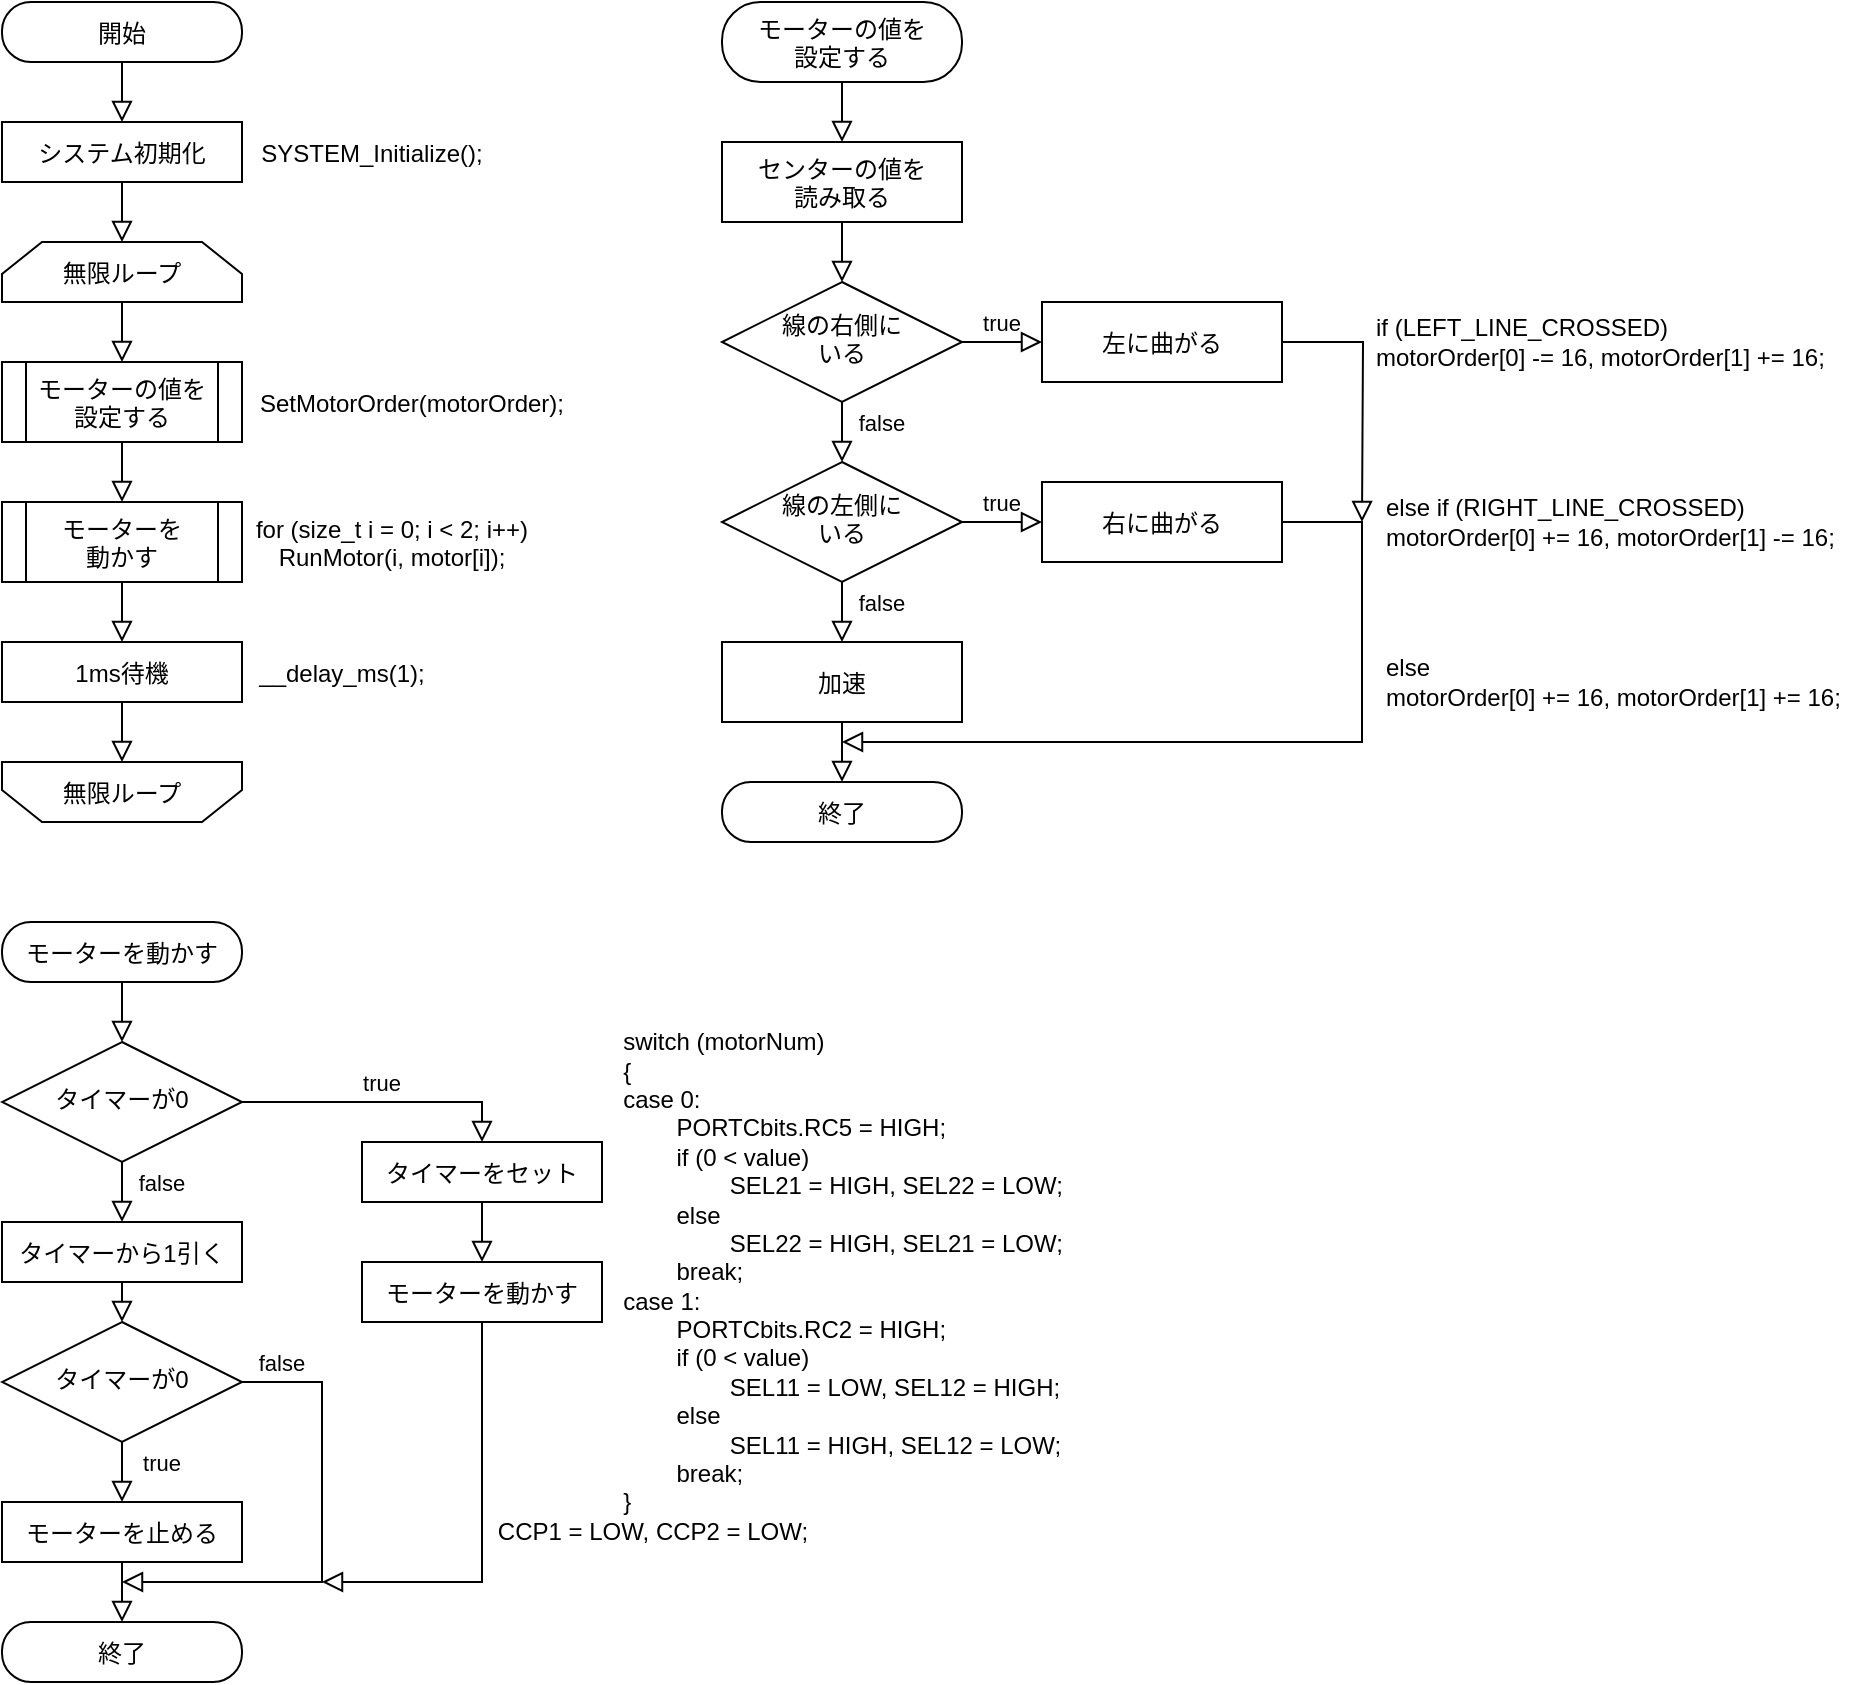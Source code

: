 <mxfile version="19.0.3" type="device"><diagram id="C5RBs43oDa-KdzZeNtuy" name="Page-1"><mxGraphModel dx="1580" dy="1003" grid="1" gridSize="10" guides="1" tooltips="1" connect="1" arrows="1" fold="1" page="1" pageScale="1" pageWidth="1600" pageHeight="900" background="none" math="0" shadow="0"><root><mxCell id="WIyWlLk6GJQsqaUBKTNV-0"/><mxCell id="WIyWlLk6GJQsqaUBKTNV-1" parent="WIyWlLk6GJQsqaUBKTNV-0"/><mxCell id="TIQjTmWhU9tUcqCLKwWK-120" value="" style="group" vertex="1" connectable="0" parent="WIyWlLk6GJQsqaUBKTNV-1"><mxGeometry width="290" height="410" as="geometry"/></mxCell><mxCell id="WIyWlLk6GJQsqaUBKTNV-3" value="開始" style="rounded=1;fontSize=12;glass=0;strokeWidth=1;shadow=0;movable=1;cloneable=1;deletable=1;fontColor=default;spacing=0;arcSize=48;strokeColor=default;" parent="TIQjTmWhU9tUcqCLKwWK-120" vertex="1"><mxGeometry width="120" height="30" as="geometry"/></mxCell><mxCell id="TIQjTmWhU9tUcqCLKwWK-71" value="無限ループ" style="shape=loopLimit;rounded=0;shadow=0;fontColor=default;strokeColor=default;direction=west;spacing=0;" vertex="1" parent="TIQjTmWhU9tUcqCLKwWK-120"><mxGeometry y="380" width="120" height="30" as="geometry"/></mxCell><mxCell id="TIQjTmWhU9tUcqCLKwWK-108" value="" style="group;spacing=0;" vertex="1" connectable="0" parent="TIQjTmWhU9tUcqCLKwWK-120"><mxGeometry y="60" width="250" height="30" as="geometry"/></mxCell><mxCell id="WIyWlLk6GJQsqaUBKTNV-11" value="システム初期化" style="rounded=0;fontSize=12;glass=0;strokeWidth=1;shadow=0;movable=1;cloneable=1;deletable=1;fontColor=default;spacing=0;strokeColor=default;" parent="TIQjTmWhU9tUcqCLKwWK-108" vertex="1"><mxGeometry width="120" height="30" as="geometry"/></mxCell><mxCell id="TIQjTmWhU9tUcqCLKwWK-103" value="SYSTEM_Initialize();" style="text;align=center;verticalAlign=middle;resizable=0;points=[];autosize=1;strokeColor=none;fillColor=none;fontColor=default;spacing=0;" vertex="1" parent="TIQjTmWhU9tUcqCLKwWK-108"><mxGeometry x="120" y="5" width="130" height="20" as="geometry"/></mxCell><mxCell id="WIyWlLk6GJQsqaUBKTNV-2" value="" style="rounded=0;jettySize=auto;orthogonalLoop=1;fontSize=11;endArrow=block;endFill=0;endSize=8;strokeWidth=1;shadow=0;labelBackgroundColor=none;edgeStyle=orthogonalEdgeStyle;movable=1;cloneable=1;deletable=1;fontColor=default;spacing=0;exitX=0.5;exitY=1;exitDx=0;exitDy=0;entryX=0.5;entryY=0;entryDx=0;entryDy=0;strokeColor=default;" parent="TIQjTmWhU9tUcqCLKwWK-120" source="WIyWlLk6GJQsqaUBKTNV-3" target="WIyWlLk6GJQsqaUBKTNV-11" edge="1"><mxGeometry relative="1" as="geometry"/></mxCell><mxCell id="TIQjTmWhU9tUcqCLKwWK-110" value="" style="group;spacing=0;" vertex="1" connectable="0" parent="TIQjTmWhU9tUcqCLKwWK-120"><mxGeometry y="180" width="290" height="40" as="geometry"/></mxCell><mxCell id="TIQjTmWhU9tUcqCLKwWK-65" value="モーターの値を&#10;設定する" style="shape=process;backgroundOutline=1;rounded=0;fontColor=default;strokeColor=default;spacing=0;" vertex="1" parent="TIQjTmWhU9tUcqCLKwWK-110"><mxGeometry width="120" height="40" as="geometry"/></mxCell><mxCell id="TIQjTmWhU9tUcqCLKwWK-105" value="&#9;&#9;SetMotorOrder(motorOrder);" style="text;align=center;verticalAlign=middle;resizable=0;points=[];autosize=1;strokeColor=none;fillColor=none;fontColor=default;spacing=0;" vertex="1" parent="TIQjTmWhU9tUcqCLKwWK-110"><mxGeometry x="120" y="10" width="170" height="20" as="geometry"/></mxCell><mxCell id="TIQjTmWhU9tUcqCLKwWK-111" value="" style="group;spacing=0;" vertex="1" connectable="0" parent="TIQjTmWhU9tUcqCLKwWK-120"><mxGeometry y="250" width="270" height="40" as="geometry"/></mxCell><mxCell id="TIQjTmWhU9tUcqCLKwWK-72" value="モーターを&#10;動かす" style="shape=process;backgroundOutline=1;rounded=0;fontColor=default;strokeColor=default;spacing=0;" vertex="1" parent="TIQjTmWhU9tUcqCLKwWK-111"><mxGeometry width="120" height="40" as="geometry"/></mxCell><mxCell id="TIQjTmWhU9tUcqCLKwWK-106" value="&#9;for (size_t i = 0; i &lt; 2; i++)&#10;&#9;&#9;&#9;RunMotor(i, motor[i]);" style="text;align=center;verticalAlign=middle;resizable=0;points=[];autosize=1;strokeColor=none;fillColor=none;fontColor=default;spacing=0;" vertex="1" parent="TIQjTmWhU9tUcqCLKwWK-111"><mxGeometry x="120" y="5" width="150" height="30" as="geometry"/></mxCell><mxCell id="TIQjTmWhU9tUcqCLKwWK-75" value="" style="rounded=0;jettySize=auto;orthogonalLoop=1;fontSize=11;endArrow=block;endFill=0;endSize=8;strokeWidth=1;shadow=0;labelBackgroundColor=none;edgeStyle=orthogonalEdgeStyle;movable=1;cloneable=1;deletable=1;fontColor=default;spacing=0;exitX=0.5;exitY=1;exitDx=0;exitDy=0;strokeColor=default;entryX=0.5;entryY=0;entryDx=0;entryDy=0;" edge="1" parent="TIQjTmWhU9tUcqCLKwWK-120" source="TIQjTmWhU9tUcqCLKwWK-65" target="TIQjTmWhU9tUcqCLKwWK-72"><mxGeometry relative="1" as="geometry"><mxPoint x="90" y="220" as="sourcePoint"/><mxPoint x="90" y="250" as="targetPoint"/></mxGeometry></mxCell><mxCell id="TIQjTmWhU9tUcqCLKwWK-112" value="" style="rounded=0;jettySize=auto;orthogonalLoop=1;fontSize=11;endArrow=block;endFill=0;endSize=8;strokeWidth=1;shadow=0;labelBackgroundColor=none;edgeStyle=orthogonalEdgeStyle;movable=1;cloneable=1;deletable=1;fontColor=default;spacing=0;exitX=0.5;exitY=1;exitDx=0;exitDy=0;strokeColor=default;entryX=0.5;entryY=1;entryDx=0;entryDy=0;" edge="1" parent="TIQjTmWhU9tUcqCLKwWK-120" source="TIQjTmWhU9tUcqCLKwWK-102" target="TIQjTmWhU9tUcqCLKwWK-71"><mxGeometry relative="1" as="geometry"><mxPoint x="70" y="300" as="sourcePoint"/><mxPoint x="70" y="420" as="targetPoint"/></mxGeometry></mxCell><mxCell id="TIQjTmWhU9tUcqCLKwWK-113" value="" style="group;spacing=0;" vertex="1" connectable="0" parent="TIQjTmWhU9tUcqCLKwWK-120"><mxGeometry y="320" width="220" height="30" as="geometry"/></mxCell><mxCell id="TIQjTmWhU9tUcqCLKwWK-102" value="1ms待機" style="rounded=0;fontSize=12;glass=0;strokeWidth=1;shadow=0;movable=1;cloneable=1;deletable=1;fontColor=default;spacing=0;strokeColor=default;" vertex="1" parent="TIQjTmWhU9tUcqCLKwWK-113"><mxGeometry width="120" height="30" as="geometry"/></mxCell><mxCell id="TIQjTmWhU9tUcqCLKwWK-107" value="&#9;&#9;__delay_ms(1);" style="text;align=center;verticalAlign=middle;resizable=0;points=[];autosize=1;strokeColor=none;fillColor=none;fontColor=default;spacing=0;" vertex="1" parent="TIQjTmWhU9tUcqCLKwWK-113"><mxGeometry x="120" y="5" width="100" height="20" as="geometry"/></mxCell><mxCell id="TIQjTmWhU9tUcqCLKwWK-78" value="" style="rounded=0;jettySize=auto;orthogonalLoop=1;fontSize=11;endArrow=block;endFill=0;endSize=8;strokeWidth=1;shadow=0;labelBackgroundColor=none;edgeStyle=orthogonalEdgeStyle;movable=1;cloneable=1;deletable=1;fontColor=default;spacing=0;exitX=0.5;exitY=1;exitDx=0;exitDy=0;strokeColor=default;entryX=0.5;entryY=0;entryDx=0;entryDy=0;" edge="1" parent="TIQjTmWhU9tUcqCLKwWK-120" source="TIQjTmWhU9tUcqCLKwWK-72" target="TIQjTmWhU9tUcqCLKwWK-102"><mxGeometry relative="1" as="geometry"><mxPoint x="60" y="300.0" as="sourcePoint"/><mxPoint x="60" y="330" as="targetPoint"/></mxGeometry></mxCell><mxCell id="TIQjTmWhU9tUcqCLKwWK-69" value="無限ループ" style="shape=loopLimit;rounded=0;shadow=0;fontColor=default;strokeColor=default;spacing=0;" vertex="1" parent="TIQjTmWhU9tUcqCLKwWK-120"><mxGeometry y="120" width="120" height="30" as="geometry"/></mxCell><mxCell id="TIQjTmWhU9tUcqCLKwWK-66" value="" style="rounded=0;jettySize=auto;orthogonalLoop=1;fontSize=11;endArrow=block;endFill=0;endSize=8;strokeWidth=1;shadow=0;labelBackgroundColor=none;edgeStyle=orthogonalEdgeStyle;movable=1;cloneable=1;deletable=1;fontColor=default;spacing=0;exitX=0.5;exitY=1;exitDx=0;exitDy=0;strokeColor=default;entryX=0.5;entryY=0;entryDx=0;entryDy=0;" edge="1" parent="TIQjTmWhU9tUcqCLKwWK-120" source="WIyWlLk6GJQsqaUBKTNV-11" target="TIQjTmWhU9tUcqCLKwWK-69"><mxGeometry relative="1" as="geometry"><mxPoint x="70" y="40" as="sourcePoint"/><mxPoint x="70.018" y="90" as="targetPoint"/></mxGeometry></mxCell><mxCell id="TIQjTmWhU9tUcqCLKwWK-73" value="" style="rounded=0;jettySize=auto;orthogonalLoop=1;fontSize=11;endArrow=block;endFill=0;endSize=8;strokeWidth=1;shadow=0;labelBackgroundColor=none;edgeStyle=orthogonalEdgeStyle;movable=1;cloneable=1;deletable=1;fontColor=default;spacing=0;exitX=0.5;exitY=1;exitDx=0;exitDy=0;strokeColor=default;entryX=0.5;entryY=0;entryDx=0;entryDy=0;" edge="1" parent="TIQjTmWhU9tUcqCLKwWK-120" target="TIQjTmWhU9tUcqCLKwWK-65" source="TIQjTmWhU9tUcqCLKwWK-69"><mxGeometry relative="1" as="geometry"><mxPoint x="60" y="150" as="sourcePoint"/><mxPoint x="60" y="180" as="targetPoint"/></mxGeometry></mxCell><mxCell id="TIQjTmWhU9tUcqCLKwWK-121" value="" style="group" vertex="1" connectable="0" parent="WIyWlLk6GJQsqaUBKTNV-1"><mxGeometry x="360" width="570" height="420" as="geometry"/></mxCell><mxCell id="WIyWlLk6GJQsqaUBKTNV-6" value="線の右側に&#10;いる" style="rhombus;shadow=0;fontFamily=Helvetica;fontSize=12;align=center;strokeWidth=1;spacing=0;spacingTop=-4;rounded=0;movable=1;cloneable=1;deletable=1;fontColor=default;strokeColor=default;" parent="TIQjTmWhU9tUcqCLKwWK-121" vertex="1"><mxGeometry y="140" width="120" height="60" as="geometry"/></mxCell><mxCell id="WIyWlLk6GJQsqaUBKTNV-7" value="左に曲がる" style="rounded=0;fontSize=12;glass=0;strokeWidth=1;shadow=0;movable=1;cloneable=1;deletable=1;fontColor=default;spacing=0;strokeColor=default;" parent="TIQjTmWhU9tUcqCLKwWK-121" vertex="1"><mxGeometry x="160" y="150" width="120" height="40" as="geometry"/></mxCell><mxCell id="WIyWlLk6GJQsqaUBKTNV-5" value="true" style="edgeStyle=orthogonalEdgeStyle;rounded=0;jettySize=auto;orthogonalLoop=1;fontSize=11;endArrow=block;endFill=0;endSize=8;strokeWidth=1;shadow=0;labelBackgroundColor=none;movable=1;cloneable=1;deletable=1;fontColor=default;spacing=0;exitX=1;exitY=0.5;exitDx=0;exitDy=0;entryX=0;entryY=0.5;entryDx=0;entryDy=0;strokeColor=default;" parent="TIQjTmWhU9tUcqCLKwWK-121" source="WIyWlLk6GJQsqaUBKTNV-6" target="WIyWlLk6GJQsqaUBKTNV-7" edge="1"><mxGeometry y="10" relative="1" as="geometry"><mxPoint as="offset"/><mxPoint x="320" y="200" as="targetPoint"/></mxGeometry></mxCell><mxCell id="WIyWlLk6GJQsqaUBKTNV-10" value="線の左側に&#10;いる" style="rhombus;shadow=0;fontFamily=Helvetica;fontSize=12;align=center;strokeWidth=1;spacing=0;spacingTop=-4;rounded=0;movable=1;cloneable=1;deletable=1;fontColor=default;strokeColor=default;" parent="TIQjTmWhU9tUcqCLKwWK-121" vertex="1"><mxGeometry y="230" width="120" height="60" as="geometry"/></mxCell><mxCell id="WIyWlLk6GJQsqaUBKTNV-4" value="false" style="rounded=0;jettySize=auto;orthogonalLoop=1;fontSize=11;endArrow=block;endFill=0;endSize=8;strokeWidth=1;shadow=0;labelBackgroundColor=none;edgeStyle=orthogonalEdgeStyle;movable=1;cloneable=1;deletable=1;fontColor=default;spacing=0;exitX=0.5;exitY=1;exitDx=0;exitDy=0;strokeColor=default;" parent="TIQjTmWhU9tUcqCLKwWK-121" source="WIyWlLk6GJQsqaUBKTNV-6" target="WIyWlLk6GJQsqaUBKTNV-10" edge="1"><mxGeometry x="0.2" y="20" relative="1" as="geometry"><mxPoint as="offset"/></mxGeometry></mxCell><mxCell id="WIyWlLk6GJQsqaUBKTNV-12" value="右に曲がる" style="rounded=0;fontSize=12;glass=0;strokeWidth=1;shadow=0;movable=1;cloneable=1;deletable=1;fontColor=default;spacing=0;strokeColor=default;" parent="TIQjTmWhU9tUcqCLKwWK-121" vertex="1"><mxGeometry x="160" y="240" width="120" height="40" as="geometry"/></mxCell><mxCell id="WIyWlLk6GJQsqaUBKTNV-9" value="true" style="edgeStyle=orthogonalEdgeStyle;rounded=0;jettySize=auto;orthogonalLoop=1;fontSize=11;endArrow=block;endFill=0;endSize=8;strokeWidth=1;shadow=0;labelBackgroundColor=none;movable=1;cloneable=1;deletable=1;fontColor=default;spacing=0;exitX=1;exitY=0.5;exitDx=0;exitDy=0;entryX=0;entryY=0.5;entryDx=0;entryDy=0;strokeColor=default;" parent="TIQjTmWhU9tUcqCLKwWK-121" source="WIyWlLk6GJQsqaUBKTNV-10" target="WIyWlLk6GJQsqaUBKTNV-12" edge="1"><mxGeometry y="10" relative="1" as="geometry"><mxPoint as="offset"/></mxGeometry></mxCell><mxCell id="34" value="加速" style="rounded=0;fontSize=12;glass=0;strokeWidth=1;shadow=0;movable=1;cloneable=1;deletable=1;fontColor=default;spacing=0;strokeColor=default;" parent="TIQjTmWhU9tUcqCLKwWK-121" vertex="1"><mxGeometry y="320" width="120" height="40" as="geometry"/></mxCell><mxCell id="WIyWlLk6GJQsqaUBKTNV-8" value="false" style="rounded=0;jettySize=auto;orthogonalLoop=1;fontSize=11;endArrow=block;endFill=0;endSize=8;strokeWidth=1;shadow=0;labelBackgroundColor=none;edgeStyle=orthogonalEdgeStyle;movable=1;cloneable=1;deletable=1;fontColor=default;spacing=0;entryX=0.5;entryY=0;entryDx=0;entryDy=0;exitX=0.5;exitY=1;exitDx=0;exitDy=0;strokeColor=default;" parent="TIQjTmWhU9tUcqCLKwWK-121" source="WIyWlLk6GJQsqaUBKTNV-10" target="34" edge="1"><mxGeometry x="-0.333" y="20" relative="1" as="geometry"><mxPoint as="offset"/></mxGeometry></mxCell><mxCell id="44" value="" style="rounded=0;jettySize=auto;orthogonalLoop=1;fontSize=11;endArrow=block;endFill=0;endSize=8;strokeWidth=1;shadow=0;labelBackgroundColor=none;edgeStyle=orthogonalEdgeStyle;movable=1;cloneable=1;deletable=1;fontColor=default;spacing=0;entryX=0.5;entryY=0;entryDx=0;entryDy=0;exitX=0.5;exitY=1;exitDx=0;exitDy=0;strokeColor=default;" parent="TIQjTmWhU9tUcqCLKwWK-121" source="TIQjTmWhU9tUcqCLKwWK-82" target="WIyWlLk6GJQsqaUBKTNV-6" edge="1"><mxGeometry relative="1" as="geometry"><mxPoint x="407.0" y="190" as="sourcePoint"/></mxGeometry></mxCell><mxCell id="47" value="" style="edgeStyle=orthogonalEdgeStyle;rounded=0;jettySize=auto;orthogonalLoop=1;fontSize=11;endArrow=block;endFill=0;endSize=8;strokeWidth=1;shadow=0;labelBackgroundColor=none;movable=1;cloneable=1;deletable=1;fontColor=default;spacing=0;exitX=1;exitY=0.5;exitDx=0;exitDy=0;strokeColor=default;" parent="TIQjTmWhU9tUcqCLKwWK-121" source="WIyWlLk6GJQsqaUBKTNV-7" edge="1"><mxGeometry y="10" relative="1" as="geometry"><mxPoint as="offset"/><mxPoint x="320" y="260" as="targetPoint"/></mxGeometry></mxCell><mxCell id="51" value="" style="edgeStyle=orthogonalEdgeStyle;rounded=0;jettySize=auto;orthogonalLoop=1;fontSize=11;endArrow=block;endFill=0;endSize=8;strokeWidth=1;shadow=0;labelBackgroundColor=none;movable=1;cloneable=1;deletable=1;fontColor=default;spacing=0;exitX=1;exitY=0.5;exitDx=0;exitDy=0;strokeColor=default;" parent="TIQjTmWhU9tUcqCLKwWK-121" source="WIyWlLk6GJQsqaUBKTNV-12" edge="1"><mxGeometry y="10" relative="1" as="geometry"><mxPoint as="offset"/><mxPoint x="310" y="290" as="sourcePoint"/><mxPoint x="60" y="370" as="targetPoint"/><Array as="points"><mxPoint x="320" y="260"/><mxPoint x="320" y="370"/></Array></mxGeometry></mxCell><mxCell id="TIQjTmWhU9tUcqCLKwWK-81" value="モーターの値を&#10;設定する" style="rounded=1;fontSize=12;glass=0;strokeWidth=1;shadow=0;movable=1;cloneable=1;deletable=1;fontColor=default;spacing=0;arcSize=48;strokeColor=default;" vertex="1" parent="TIQjTmWhU9tUcqCLKwWK-121"><mxGeometry width="120" height="40" as="geometry"/></mxCell><mxCell id="TIQjTmWhU9tUcqCLKwWK-82" value="センターの値を&#10;読み取る" style="rounded=0;fontSize=12;glass=0;strokeWidth=1;shadow=0;movable=1;cloneable=1;deletable=1;fontColor=default;spacing=0;strokeColor=default;" vertex="1" parent="TIQjTmWhU9tUcqCLKwWK-121"><mxGeometry y="70" width="120" height="40" as="geometry"/></mxCell><mxCell id="TIQjTmWhU9tUcqCLKwWK-80" value="" style="rounded=0;jettySize=auto;orthogonalLoop=1;fontSize=11;endArrow=block;endFill=0;endSize=8;strokeWidth=1;shadow=0;labelBackgroundColor=none;edgeStyle=orthogonalEdgeStyle;movable=1;cloneable=1;deletable=1;fontColor=default;spacing=0;exitX=0.5;exitY=1;exitDx=0;exitDy=0;entryX=0.5;entryY=0;entryDx=0;entryDy=0;strokeColor=default;" edge="1" source="TIQjTmWhU9tUcqCLKwWK-81" target="TIQjTmWhU9tUcqCLKwWK-82" parent="TIQjTmWhU9tUcqCLKwWK-121"><mxGeometry relative="1" as="geometry"/></mxCell><mxCell id="TIQjTmWhU9tUcqCLKwWK-115" value="&lt;div&gt;&lt;span style=&quot;&quot;&gt;&#9;&lt;/span&gt;if (LEFT_LINE_CROSSED)&lt;/div&gt;&lt;div&gt;&lt;span style=&quot;&quot;&gt;&#9;&#9;&lt;/span&gt;motorOrder[0] -= 16, motorOrder[1] += 16;&lt;/div&gt;" style="text;html=1;align=left;verticalAlign=middle;resizable=0;points=[];autosize=1;strokeColor=none;fillColor=none;fontColor=default;" vertex="1" parent="TIQjTmWhU9tUcqCLKwWK-121"><mxGeometry x="325" y="155" width="240" height="30" as="geometry"/></mxCell><mxCell id="TIQjTmWhU9tUcqCLKwWK-116" value="&lt;div&gt;else if (RIGHT_LINE_CROSSED)&lt;/div&gt;&lt;div&gt;motorOrder[0] += 16, motorOrder[1] -= 16;&lt;/div&gt;" style="text;html=1;align=left;verticalAlign=middle;resizable=0;points=[];autosize=1;strokeColor=none;fillColor=none;fontColor=default;" vertex="1" parent="TIQjTmWhU9tUcqCLKwWK-121"><mxGeometry x="330" y="245" width="240" height="30" as="geometry"/></mxCell><mxCell id="TIQjTmWhU9tUcqCLKwWK-117" value="&lt;div&gt;else&lt;/div&gt;&lt;div&gt;motorOrder[0] += 16, motorOrder[1] += 16;&lt;/div&gt;" style="text;html=1;align=left;verticalAlign=middle;resizable=0;points=[];autosize=1;strokeColor=none;fillColor=none;fontColor=default;" vertex="1" parent="TIQjTmWhU9tUcqCLKwWK-121"><mxGeometry x="330" y="325" width="240" height="30" as="geometry"/></mxCell><mxCell id="TIQjTmWhU9tUcqCLKwWK-118" value="終了" style="rounded=1;fontSize=12;glass=0;strokeWidth=1;shadow=0;movable=1;cloneable=1;deletable=1;fontColor=default;spacing=0;arcSize=48;strokeColor=default;" vertex="1" parent="TIQjTmWhU9tUcqCLKwWK-121"><mxGeometry y="390" width="120" height="30" as="geometry"/></mxCell><mxCell id="33" value="" style="rounded=0;jettySize=auto;orthogonalLoop=1;fontSize=11;endArrow=block;endFill=0;endSize=8;strokeWidth=1;shadow=0;labelBackgroundColor=none;edgeStyle=orthogonalEdgeStyle;movable=1;cloneable=1;deletable=1;fontColor=default;spacing=0;exitX=0.5;exitY=1;exitDx=0;exitDy=0;strokeColor=default;" parent="TIQjTmWhU9tUcqCLKwWK-121" source="34" target="TIQjTmWhU9tUcqCLKwWK-118" edge="1"><mxGeometry relative="1" as="geometry"><mxPoint x="103" y="530" as="targetPoint"/></mxGeometry></mxCell><mxCell id="TIQjTmWhU9tUcqCLKwWK-144" value="" style="group" vertex="1" connectable="0" parent="WIyWlLk6GJQsqaUBKTNV-1"><mxGeometry y="460" width="540" height="380" as="geometry"/></mxCell><mxCell id="TIQjTmWhU9tUcqCLKwWK-92" value="モーターを動かす" style="rounded=1;fontSize=12;glass=0;strokeWidth=1;shadow=0;movable=1;cloneable=1;deletable=1;fontColor=default;spacing=0;arcSize=48;strokeColor=default;" vertex="1" parent="TIQjTmWhU9tUcqCLKwWK-144"><mxGeometry width="120" height="30" as="geometry"/></mxCell><mxCell id="TIQjTmWhU9tUcqCLKwWK-93" value="モーターを止める" style="rounded=0;fontSize=12;glass=0;strokeWidth=1;shadow=0;movable=1;cloneable=1;deletable=1;fontColor=default;spacing=0;strokeColor=default;" vertex="1" parent="TIQjTmWhU9tUcqCLKwWK-144"><mxGeometry y="290" width="120" height="30" as="geometry"/></mxCell><mxCell id="TIQjTmWhU9tUcqCLKwWK-95" value="" style="rounded=0;jettySize=auto;orthogonalLoop=1;fontSize=11;endArrow=block;endFill=0;endSize=8;strokeWidth=1;shadow=0;labelBackgroundColor=none;edgeStyle=orthogonalEdgeStyle;movable=1;cloneable=1;deletable=1;fontColor=default;spacing=0;exitX=0.5;exitY=1;exitDx=0;exitDy=0;strokeColor=default;entryX=0.5;entryY=0;entryDx=0;entryDy=0;" edge="1" source="TIQjTmWhU9tUcqCLKwWK-93" target="TIQjTmWhU9tUcqCLKwWK-137" parent="TIQjTmWhU9tUcqCLKwWK-144"><mxGeometry relative="1" as="geometry"><mxPoint x="70" y="40" as="sourcePoint"/><mxPoint x="230" y="80" as="targetPoint"/></mxGeometry></mxCell><mxCell id="TIQjTmWhU9tUcqCLKwWK-122" value="タイマーが0" style="rhombus;shadow=0;fontFamily=Helvetica;fontSize=12;align=center;strokeWidth=1;spacing=0;spacingTop=-4;rounded=0;movable=1;cloneable=1;deletable=1;fontColor=default;strokeColor=default;" vertex="1" parent="TIQjTmWhU9tUcqCLKwWK-144"><mxGeometry y="60" width="120" height="60" as="geometry"/></mxCell><mxCell id="TIQjTmWhU9tUcqCLKwWK-91" value="" style="rounded=0;jettySize=auto;orthogonalLoop=1;fontSize=11;endArrow=block;endFill=0;endSize=8;strokeWidth=1;shadow=0;labelBackgroundColor=none;edgeStyle=orthogonalEdgeStyle;movable=1;cloneable=1;deletable=1;fontColor=default;spacing=0;exitX=0.5;exitY=1;exitDx=0;exitDy=0;entryX=0.5;entryY=0;entryDx=0;entryDy=0;strokeColor=default;" edge="1" source="TIQjTmWhU9tUcqCLKwWK-92" target="TIQjTmWhU9tUcqCLKwWK-122" parent="TIQjTmWhU9tUcqCLKwWK-144"><mxGeometry relative="1" as="geometry"/></mxCell><mxCell id="TIQjTmWhU9tUcqCLKwWK-123" value="タイマーをセット" style="rounded=0;fontSize=12;glass=0;strokeWidth=1;shadow=0;movable=1;cloneable=1;deletable=1;fontColor=default;spacing=0;strokeColor=default;" vertex="1" parent="TIQjTmWhU9tUcqCLKwWK-144"><mxGeometry x="180" y="110" width="120" height="30" as="geometry"/></mxCell><mxCell id="TIQjTmWhU9tUcqCLKwWK-124" value="true" style="edgeStyle=orthogonalEdgeStyle;rounded=0;jettySize=auto;orthogonalLoop=1;fontSize=11;endArrow=block;endFill=0;endSize=8;strokeWidth=1;shadow=0;labelBackgroundColor=none;movable=1;cloneable=1;deletable=1;fontColor=default;spacing=0;exitX=1;exitY=0.5;exitDx=0;exitDy=0;strokeColor=default;entryX=0.5;entryY=0;entryDx=0;entryDy=0;" edge="1" source="TIQjTmWhU9tUcqCLKwWK-122" target="TIQjTmWhU9tUcqCLKwWK-123" parent="TIQjTmWhU9tUcqCLKwWK-144"><mxGeometry y="10" relative="1" as="geometry"><mxPoint as="offset"/><mxPoint x="220" y="70" as="targetPoint"/></mxGeometry></mxCell><mxCell id="TIQjTmWhU9tUcqCLKwWK-125" value="タイマーが0" style="rhombus;shadow=0;fontFamily=Helvetica;fontSize=12;align=center;strokeWidth=1;spacing=0;spacingTop=-4;rounded=0;movable=1;cloneable=1;deletable=1;fontColor=default;strokeColor=default;" vertex="1" parent="TIQjTmWhU9tUcqCLKwWK-144"><mxGeometry y="200" width="120" height="60" as="geometry"/></mxCell><mxCell id="TIQjTmWhU9tUcqCLKwWK-126" value="false" style="rounded=0;jettySize=auto;orthogonalLoop=1;fontSize=11;endArrow=block;endFill=0;endSize=8;strokeWidth=1;shadow=0;labelBackgroundColor=none;edgeStyle=orthogonalEdgeStyle;movable=1;cloneable=1;deletable=1;fontColor=default;spacing=0;exitX=0.5;exitY=1;exitDx=0;exitDy=0;strokeColor=default;entryX=0.5;entryY=0;entryDx=0;entryDy=0;" edge="1" source="TIQjTmWhU9tUcqCLKwWK-122" target="TIQjTmWhU9tUcqCLKwWK-129" parent="TIQjTmWhU9tUcqCLKwWK-144"><mxGeometry x="-0.333" y="20" relative="1" as="geometry"><mxPoint as="offset"/></mxGeometry></mxCell><mxCell id="TIQjTmWhU9tUcqCLKwWK-127" value="モーターを動かす" style="rounded=0;fontSize=12;glass=0;strokeWidth=1;shadow=0;movable=1;cloneable=1;deletable=1;fontColor=default;spacing=0;strokeColor=default;" vertex="1" parent="TIQjTmWhU9tUcqCLKwWK-144"><mxGeometry x="180" y="170" width="120" height="30" as="geometry"/></mxCell><mxCell id="TIQjTmWhU9tUcqCLKwWK-128" value="false" style="edgeStyle=orthogonalEdgeStyle;rounded=0;jettySize=auto;orthogonalLoop=1;fontSize=11;endArrow=block;endFill=0;endSize=8;strokeWidth=1;shadow=0;labelBackgroundColor=none;movable=1;cloneable=1;deletable=1;fontColor=default;spacing=0;exitX=1;exitY=0.5;exitDx=0;exitDy=0;strokeColor=default;" edge="1" source="TIQjTmWhU9tUcqCLKwWK-125" parent="TIQjTmWhU9tUcqCLKwWK-144"><mxGeometry x="-0.833" y="10" relative="1" as="geometry"><mxPoint as="offset"/><mxPoint x="60" y="330" as="targetPoint"/><Array as="points"><mxPoint x="160" y="230"/><mxPoint x="160" y="330"/></Array></mxGeometry></mxCell><mxCell id="TIQjTmWhU9tUcqCLKwWK-129" value="タイマーから1引く" style="rounded=0;fontSize=12;glass=0;strokeWidth=1;shadow=0;movable=1;cloneable=1;deletable=1;fontColor=default;spacing=0;strokeColor=default;" vertex="1" parent="TIQjTmWhU9tUcqCLKwWK-144"><mxGeometry y="150" width="120" height="30" as="geometry"/></mxCell><mxCell id="TIQjTmWhU9tUcqCLKwWK-130" value="true" style="rounded=0;jettySize=auto;orthogonalLoop=1;fontSize=11;endArrow=block;endFill=0;endSize=8;strokeWidth=1;shadow=0;labelBackgroundColor=none;edgeStyle=orthogonalEdgeStyle;movable=1;cloneable=1;deletable=1;fontColor=default;spacing=0;exitX=0.5;exitY=1;exitDx=0;exitDy=0;strokeColor=default;entryX=0.5;entryY=0;entryDx=0;entryDy=0;" edge="1" source="TIQjTmWhU9tUcqCLKwWK-125" target="TIQjTmWhU9tUcqCLKwWK-93" parent="TIQjTmWhU9tUcqCLKwWK-144"><mxGeometry x="-0.333" y="20" relative="1" as="geometry"><mxPoint as="offset"/><mxPoint x="210" y="420" as="targetPoint"/></mxGeometry></mxCell><mxCell id="TIQjTmWhU9tUcqCLKwWK-132" value="" style="edgeStyle=orthogonalEdgeStyle;rounded=0;jettySize=auto;orthogonalLoop=1;fontSize=11;endArrow=block;endFill=0;endSize=8;strokeWidth=1;shadow=0;labelBackgroundColor=none;movable=1;cloneable=1;deletable=1;fontColor=default;spacing=0;exitX=0.5;exitY=1;exitDx=0;exitDy=0;strokeColor=default;entryX=0.5;entryY=0;entryDx=0;entryDy=0;" edge="1" source="TIQjTmWhU9tUcqCLKwWK-123" parent="TIQjTmWhU9tUcqCLKwWK-144" target="TIQjTmWhU9tUcqCLKwWK-127"><mxGeometry relative="1" as="geometry"><mxPoint x="350" y="180" as="targetPoint"/></mxGeometry></mxCell><mxCell id="TIQjTmWhU9tUcqCLKwWK-133" value="" style="edgeStyle=orthogonalEdgeStyle;rounded=0;jettySize=auto;orthogonalLoop=1;fontSize=11;endArrow=block;endFill=0;endSize=8;strokeWidth=1;shadow=0;labelBackgroundColor=none;movable=1;cloneable=1;deletable=1;fontColor=default;spacing=0;strokeColor=default;exitX=0.5;exitY=1;exitDx=0;exitDy=0;" edge="1" source="TIQjTmWhU9tUcqCLKwWK-127" parent="TIQjTmWhU9tUcqCLKwWK-144"><mxGeometry relative="1" as="geometry"><mxPoint x="220" y="190" as="sourcePoint"/><mxPoint x="160" y="330" as="targetPoint"/><Array as="points"><mxPoint x="240" y="330"/></Array></mxGeometry></mxCell><mxCell id="TIQjTmWhU9tUcqCLKwWK-137" value="終了" style="rounded=1;fontSize=12;glass=0;strokeWidth=1;shadow=0;movable=1;cloneable=1;deletable=1;fontColor=default;spacing=0;arcSize=48;strokeColor=default;" vertex="1" parent="TIQjTmWhU9tUcqCLKwWK-144"><mxGeometry y="350" width="120" height="30" as="geometry"/></mxCell><mxCell id="TIQjTmWhU9tUcqCLKwWK-138" value="" style="rounded=0;jettySize=auto;orthogonalLoop=1;fontSize=11;endArrow=block;endFill=0;endSize=8;strokeWidth=1;shadow=0;labelBackgroundColor=none;edgeStyle=orthogonalEdgeStyle;movable=1;cloneable=1;deletable=1;fontColor=default;spacing=0;exitX=0.5;exitY=1;exitDx=0;exitDy=0;strokeColor=default;entryX=0.5;entryY=0;entryDx=0;entryDy=0;" edge="1" source="TIQjTmWhU9tUcqCLKwWK-129" target="TIQjTmWhU9tUcqCLKwWK-125" parent="TIQjTmWhU9tUcqCLKwWK-144"><mxGeometry relative="1" as="geometry"><mxPoint x="120" y="350" as="targetPoint"/></mxGeometry></mxCell><mxCell id="TIQjTmWhU9tUcqCLKwWK-142" value="&lt;div&gt;&lt;span style=&quot;background-color: initial;&quot;&gt;CCP1 = LOW, CCP2 = LOW;&lt;/span&gt;&lt;/div&gt;" style="text;html=1;align=center;verticalAlign=middle;resizable=0;points=[];autosize=1;strokeColor=none;fillColor=none;fontColor=default;" vertex="1" parent="TIQjTmWhU9tUcqCLKwWK-144"><mxGeometry x="240" y="295" width="170" height="20" as="geometry"/></mxCell><mxCell id="TIQjTmWhU9tUcqCLKwWK-143" value="&lt;div style=&quot;text-align: left;&quot;&gt;&lt;span style=&quot;&quot;&gt;&#9;&#9;&lt;/span&gt;switch (motorNum)&lt;/div&gt;&lt;div style=&quot;text-align: left;&quot;&gt;&lt;span style=&quot;&quot;&gt;&#9;&#9;&lt;/span&gt;{&lt;/div&gt;&lt;div style=&quot;text-align: left;&quot;&gt;&lt;span style=&quot;&quot;&gt;&#9;&#9;&lt;/span&gt;case 0:&lt;/div&gt;&lt;div style=&quot;text-align: left;&quot;&gt;&lt;span style=&quot;white-space: pre;&quot;&gt;&#9;&lt;/span&gt;&lt;span style=&quot;background-color: initial;&quot;&gt;PORTCbits.RC5 = HIGH;&lt;/span&gt;&lt;/div&gt;&lt;div style=&quot;text-align: left;&quot;&gt;&lt;span style=&quot;&quot;&gt;&#9;&#9;&#9;&lt;/span&gt;&lt;span style=&quot;white-space: pre;&quot;&gt;&#9;&lt;/span&gt;if (0 &amp;lt; value)&lt;/div&gt;&lt;div style=&quot;text-align: left;&quot;&gt;&lt;span style=&quot;&quot;&gt;&#9;&#9;&#9;&#9;&lt;/span&gt;&lt;span style=&quot;white-space: pre;&quot;&gt;&#9;&lt;/span&gt;&lt;span style=&quot;white-space: pre;&quot;&gt;&#9;&lt;/span&gt;SEL21 = HIGH, SEL22 = LOW;&lt;/div&gt;&lt;div style=&quot;text-align: left;&quot;&gt;&lt;span style=&quot;&quot;&gt;&#9;&#9;&#9;&lt;/span&gt;&lt;span style=&quot;white-space: pre;&quot;&gt;&#9;&lt;/span&gt;else&lt;/div&gt;&lt;div style=&quot;text-align: left;&quot;&gt;&lt;span style=&quot;&quot;&gt;&#9;&#9;&#9;&#9;&lt;/span&gt;&lt;span style=&quot;white-space: pre;&quot;&gt;&#9;&lt;/span&gt;&lt;span style=&quot;white-space: pre;&quot;&gt;&#9;&lt;/span&gt;SEL22 = HIGH, SEL21 = LOW;&lt;/div&gt;&lt;div style=&quot;text-align: left;&quot;&gt;&lt;span style=&quot;&quot;&gt;&#9;&#9;&#9;&lt;/span&gt;&lt;span style=&quot;white-space: pre;&quot;&gt;&#9;&lt;/span&gt;break;&lt;/div&gt;&lt;div style=&quot;text-align: left;&quot;&gt;&lt;span style=&quot;&quot;&gt;&#9;&#9;&lt;/span&gt;case 1:&lt;/div&gt;&lt;div style=&quot;text-align: left;&quot;&gt;&lt;span style=&quot;&quot;&gt;&#9;&#9;&#9;&lt;/span&gt;&lt;span style=&quot;white-space: pre;&quot;&gt;&#9;&lt;/span&gt;PORTCbits.RC2 = HIGH;&lt;/div&gt;&lt;div style=&quot;text-align: left;&quot;&gt;&lt;span style=&quot;&quot;&gt;&#9;&#9;&#9;&lt;/span&gt;&lt;span style=&quot;white-space: pre;&quot;&gt;&#9;&lt;/span&gt;if (0 &amp;lt; value)&lt;/div&gt;&lt;div style=&quot;text-align: left;&quot;&gt;&lt;span style=&quot;&quot;&gt;&#9;&#9;&#9;&#9;&lt;/span&gt;&lt;span style=&quot;white-space: pre;&quot;&gt;&#9;&lt;/span&gt;&lt;span style=&quot;white-space: pre;&quot;&gt;&#9;&lt;/span&gt;SEL11 = LOW, SEL12 = HIGH;&lt;/div&gt;&lt;div style=&quot;text-align: left;&quot;&gt;&lt;span style=&quot;&quot;&gt;&#9;&#9;&#9;&lt;/span&gt;&lt;span style=&quot;white-space: pre;&quot;&gt;&#9;&lt;/span&gt;else&lt;/div&gt;&lt;div style=&quot;text-align: left;&quot;&gt;&lt;span style=&quot;&quot;&gt;&#9;&#9;&#9;&#9;&lt;/span&gt;&lt;span style=&quot;white-space: pre;&quot;&gt;&#9;&lt;/span&gt;&lt;span style=&quot;white-space: pre;&quot;&gt;&#9;&lt;/span&gt;SEL11 = HIGH, SEL12 = LOW;&lt;/div&gt;&lt;div style=&quot;text-align: left;&quot;&gt;&lt;span style=&quot;&quot;&gt;&#9;&#9;&#9;&lt;/span&gt;&lt;span style=&quot;white-space: pre;&quot;&gt;&#9;&lt;/span&gt;break;&lt;/div&gt;&lt;div style=&quot;text-align: left;&quot;&gt;&lt;span style=&quot;&quot;&gt;&#9;&#9;&lt;/span&gt;}&lt;/div&gt;" style="text;html=1;align=center;verticalAlign=middle;resizable=0;points=[];autosize=1;strokeColor=none;fillColor=none;fontColor=default;" vertex="1" parent="TIQjTmWhU9tUcqCLKwWK-144"><mxGeometry x="300" y="55" width="240" height="240" as="geometry"/></mxCell></root></mxGraphModel></diagram></mxfile>